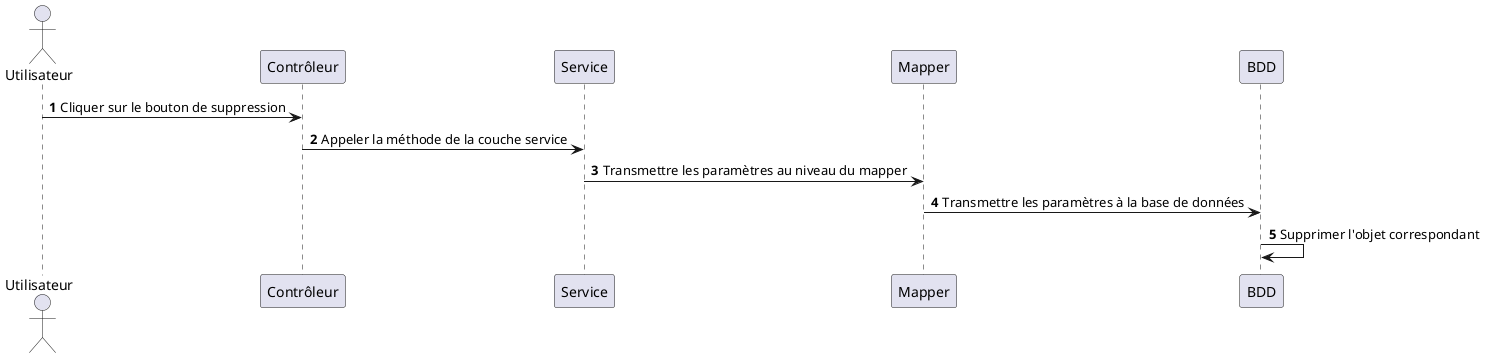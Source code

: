 @startuml
'https://plantuml.com/sequence-diagram

autonumber
Actor Utilisateur
Utilisateur -> Contrôleur: Cliquer sur le bouton de suppression
Contrôleur -> Service: Appeler la méthode de la couche service
Service -> Mapper: Transmettre les paramètres au niveau du mapper
Mapper -> BDD: Transmettre les paramètres à la base de données
BDD -> BDD: Supprimer l'objet correspondant
@enduml